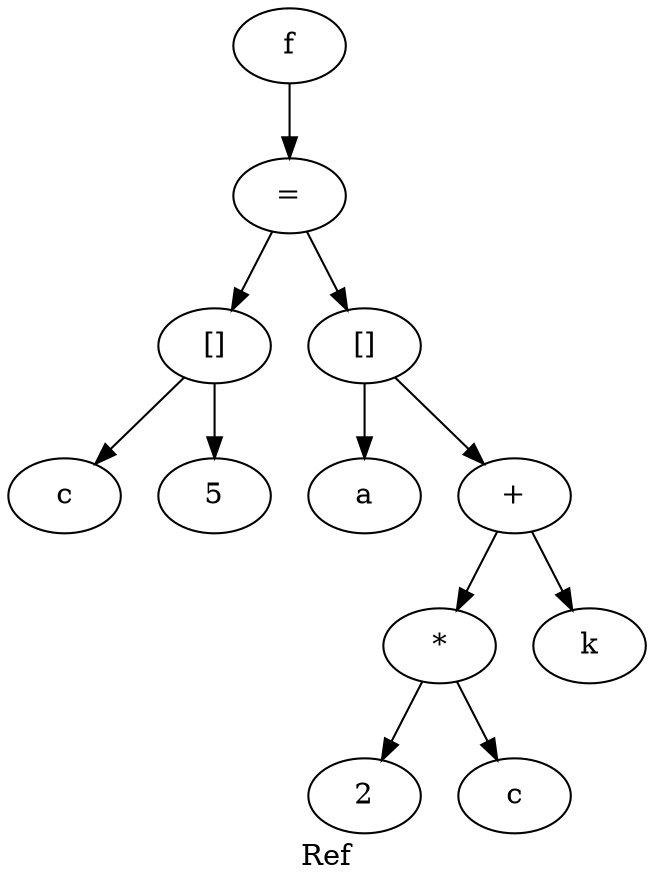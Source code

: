 digraph {
label="Ref";
x55a1dc5600f0 -> x55a1dc560010
x55a1dc560010 -> x55a1dc55f7d0
x55a1dc560010 -> x55a1dc55ff30
x55a1dc55f7d0 -> x55a1dc55f760
x55a1dc55f7d0 -> x55a1dc55f680
x55a1dc55ff30 -> x55a1dc55fec0
x55a1dc55ff30 -> x55a1dc55fe50
x55a1dc55fe50 -> x55a1dc55fc70
x55a1dc55fe50 -> x55a1dc55fde0
x55a1dc55fc70 -> x55a1dc55fa20
x55a1dc55fc70 -> x55a1dc55fc00
x55a1dc5600f0 [label="f"];
x55a1dc560010 [label="="];
x55a1dc55f7d0 [label="[]"];
x55a1dc55f760 [label="c"];
x55a1dc55f680 [label="5"];
x55a1dc55ff30 [label="[]"];
x55a1dc55fec0 [label="a"];
x55a1dc55fe50 [label="+"];
x55a1dc55fc70 [label="*"];
x55a1dc55fa20 [label="2"];
x55a1dc55fc00 [label="c"];
x55a1dc55fde0 [label="k"];
}
